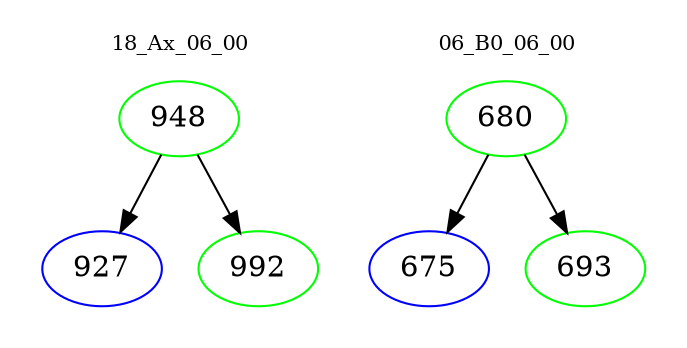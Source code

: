 digraph{
subgraph cluster_0 {
color = white
label = "18_Ax_06_00";
fontsize=10;
T0_948 [label="948", color="green"]
T0_948 -> T0_927 [color="black"]
T0_927 [label="927", color="blue"]
T0_948 -> T0_992 [color="black"]
T0_992 [label="992", color="green"]
}
subgraph cluster_1 {
color = white
label = "06_B0_06_00";
fontsize=10;
T1_680 [label="680", color="green"]
T1_680 -> T1_675 [color="black"]
T1_675 [label="675", color="blue"]
T1_680 -> T1_693 [color="black"]
T1_693 [label="693", color="green"]
}
}
